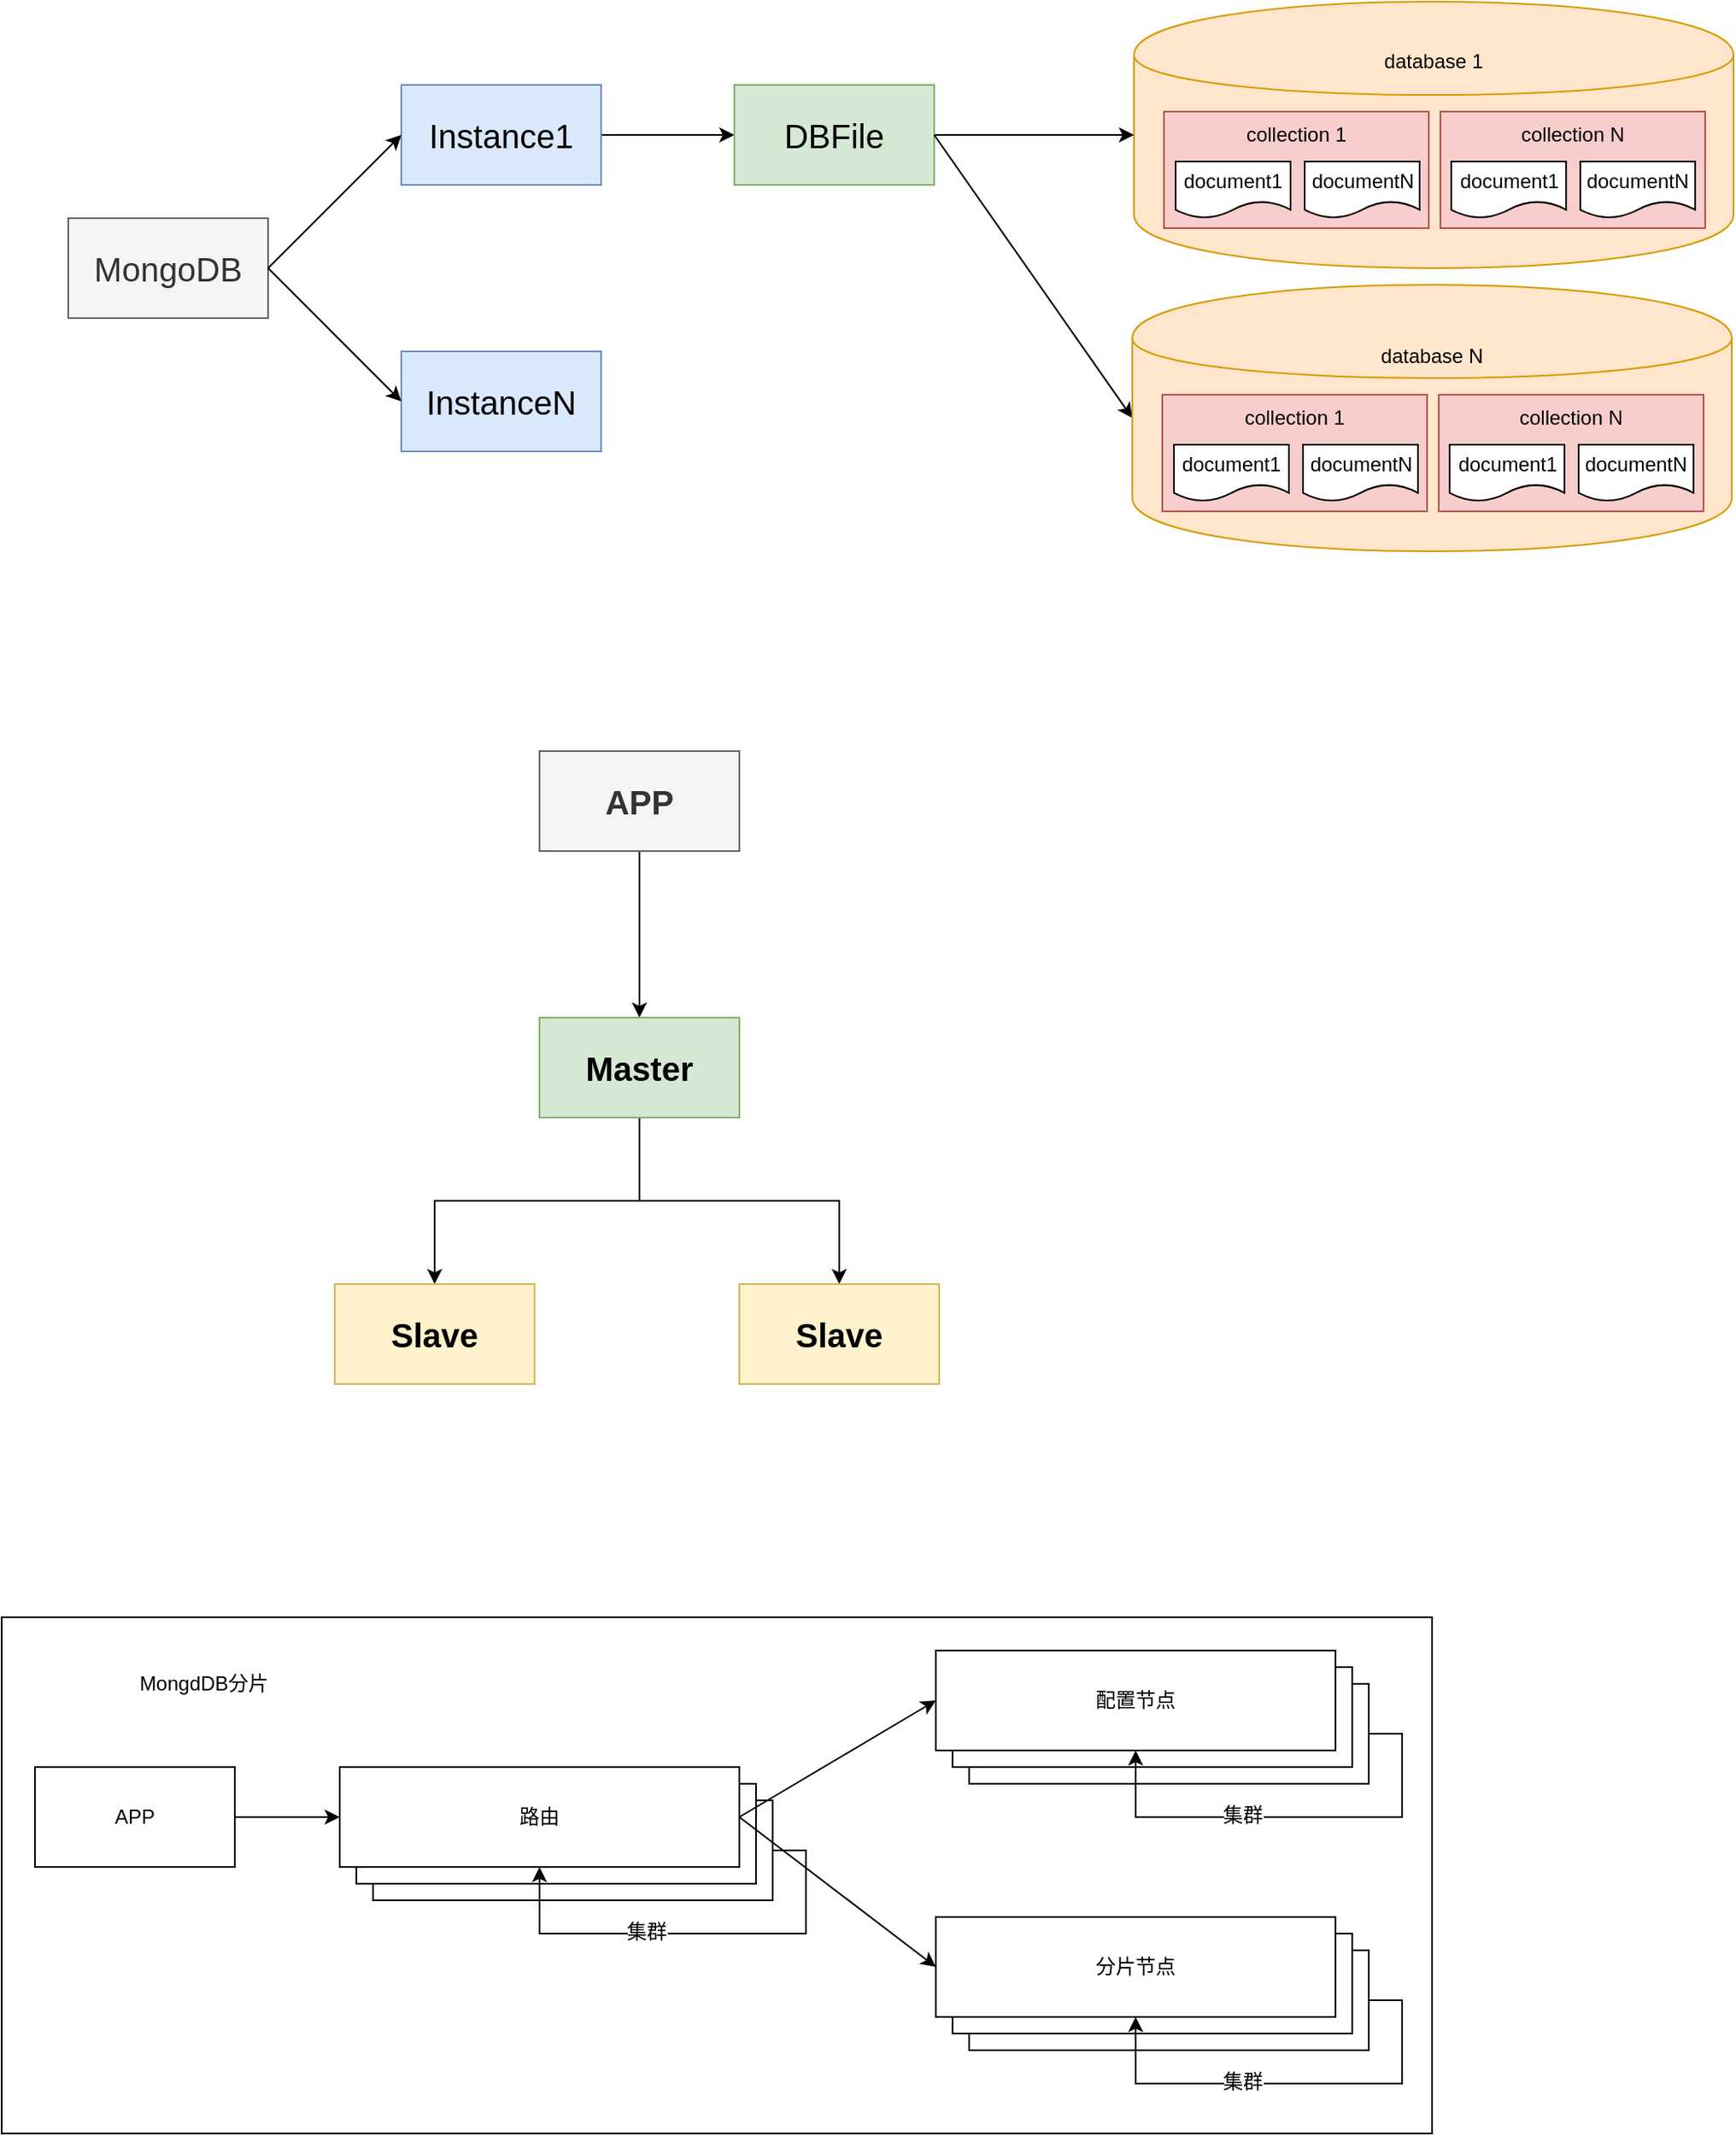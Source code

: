 <mxfile version="12.1.7" type="device" pages="1"><diagram id="ErYk1C7J16shPg2j-KtX" name="Page-1"><mxGraphModel dx="-353" dy="-277" grid="1" gridSize="10" guides="1" tooltips="1" connect="1" arrows="1" fold="1" page="1" pageScale="1" pageWidth="827" pageHeight="1169" math="0" shadow="0"><root><mxCell id="0"/><mxCell id="1" parent="0"/><mxCell id="kAEgN0xDngtRAiuXg7v5-12" value="database 1&lt;br&gt;&lt;br&gt;&lt;br&gt;&lt;br&gt;&lt;br&gt;&lt;br&gt;&lt;br&gt;&lt;br&gt;&lt;br&gt;&lt;br&gt;" style="shape=cylinder;whiteSpace=wrap;html=1;boundedLbl=1;backgroundOutline=1;align=center;verticalAlign=middle;labelPosition=center;verticalLabelPosition=middle;fillColor=#ffe6cc;strokeColor=#d79b00;" vertex="1" parent="1"><mxGeometry x="2400" y="1270" width="360" height="160" as="geometry"/></mxCell><mxCell id="6B2jhc-2Cg8UWgjbMZ90-31" style="edgeStyle=orthogonalEdgeStyle;rounded=0;orthogonalLoop=1;jettySize=auto;html=1;exitX=0.5;exitY=1;exitDx=0;exitDy=0;" parent="1" source="6B2jhc-2Cg8UWgjbMZ90-26" target="6B2jhc-2Cg8UWgjbMZ90-27" edge="1"><mxGeometry relative="1" as="geometry"/></mxCell><mxCell id="6B2jhc-2Cg8UWgjbMZ90-26" value="APP" style="rounded=0;whiteSpace=wrap;html=1;fillColor=#f5f5f5;strokeColor=#666666;fontColor=#333333;fontSize=20;fontStyle=1" parent="1" vertex="1"><mxGeometry x="2043" y="1720" width="120" height="60" as="geometry"/></mxCell><mxCell id="6B2jhc-2Cg8UWgjbMZ90-32" style="edgeStyle=orthogonalEdgeStyle;rounded=0;orthogonalLoop=1;jettySize=auto;html=1;exitX=0.5;exitY=1;exitDx=0;exitDy=0;entryX=0.5;entryY=0;entryDx=0;entryDy=0;" parent="1" source="6B2jhc-2Cg8UWgjbMZ90-27" target="6B2jhc-2Cg8UWgjbMZ90-28" edge="1"><mxGeometry relative="1" as="geometry"/></mxCell><mxCell id="6B2jhc-2Cg8UWgjbMZ90-33" style="edgeStyle=orthogonalEdgeStyle;rounded=0;orthogonalLoop=1;jettySize=auto;html=1;exitX=0.5;exitY=1;exitDx=0;exitDy=0;" parent="1" source="6B2jhc-2Cg8UWgjbMZ90-27" target="6B2jhc-2Cg8UWgjbMZ90-29" edge="1"><mxGeometry relative="1" as="geometry"/></mxCell><mxCell id="6B2jhc-2Cg8UWgjbMZ90-27" value="Master" style="rounded=0;whiteSpace=wrap;html=1;fillColor=#d5e8d4;strokeColor=#82b366;fontSize=20;fontStyle=1" parent="1" vertex="1"><mxGeometry x="2043" y="1880" width="120" height="60" as="geometry"/></mxCell><mxCell id="6B2jhc-2Cg8UWgjbMZ90-28" value="Slave" style="rounded=0;whiteSpace=wrap;html=1;fillColor=#fff2cc;strokeColor=#d6b656;fontSize=20;fontStyle=1" parent="1" vertex="1"><mxGeometry x="1920" y="2040" width="120" height="60" as="geometry"/></mxCell><mxCell id="6B2jhc-2Cg8UWgjbMZ90-29" value="Slave" style="rounded=0;whiteSpace=wrap;html=1;fillColor=#fff2cc;strokeColor=#d6b656;fontSize=20;fontStyle=1" parent="1" vertex="1"><mxGeometry x="2163" y="2040" width="120" height="60" as="geometry"/></mxCell><mxCell id="6B2jhc-2Cg8UWgjbMZ90-34" value="MongoDB" style="rounded=0;whiteSpace=wrap;html=1;fontSize=20;fillColor=#f5f5f5;strokeColor=#666666;fontColor=#333333;" parent="1" vertex="1"><mxGeometry x="1760" y="1400" width="120" height="60" as="geometry"/></mxCell><mxCell id="kAEgN0xDngtRAiuXg7v5-4" value="" style="edgeStyle=orthogonalEdgeStyle;rounded=0;orthogonalLoop=1;jettySize=auto;html=1;" edge="1" parent="1" source="6B2jhc-2Cg8UWgjbMZ90-35" target="6B2jhc-2Cg8UWgjbMZ90-38"><mxGeometry relative="1" as="geometry"/></mxCell><mxCell id="6B2jhc-2Cg8UWgjbMZ90-35" value="Instance1" style="rounded=0;whiteSpace=wrap;html=1;fontSize=20;fillColor=#dae8fc;strokeColor=#6c8ebf;" parent="1" vertex="1"><mxGeometry x="1960" y="1320" width="120" height="60" as="geometry"/></mxCell><mxCell id="6B2jhc-2Cg8UWgjbMZ90-37" value="InstanceN" style="rounded=0;whiteSpace=wrap;html=1;fontSize=20;fillColor=#dae8fc;strokeColor=#6c8ebf;" parent="1" vertex="1"><mxGeometry x="1960" y="1480" width="120" height="60" as="geometry"/></mxCell><mxCell id="kAEgN0xDngtRAiuXg7v5-6" value="" style="edgeStyle=orthogonalEdgeStyle;rounded=0;orthogonalLoop=1;jettySize=auto;html=1;entryX=0;entryY=0.5;entryDx=0;entryDy=0;" edge="1" parent="1" source="6B2jhc-2Cg8UWgjbMZ90-38"><mxGeometry relative="1" as="geometry"><mxPoint x="2400" y="1350" as="targetPoint"/></mxGeometry></mxCell><mxCell id="6B2jhc-2Cg8UWgjbMZ90-38" value="DBFile" style="rounded=0;whiteSpace=wrap;html=1;fontSize=20;fillColor=#d5e8d4;strokeColor=#82b366;" parent="1" vertex="1"><mxGeometry x="2160" y="1320" width="120" height="60" as="geometry"/></mxCell><mxCell id="6B2jhc-2Cg8UWgjbMZ90-40" value="" style="endArrow=classic;html=1;fontSize=20;entryX=0;entryY=0.5;entryDx=0;entryDy=0;exitX=1;exitY=0.5;exitDx=0;exitDy=0;" parent="1" source="6B2jhc-2Cg8UWgjbMZ90-34" target="6B2jhc-2Cg8UWgjbMZ90-35" edge="1"><mxGeometry width="50" height="50" relative="1" as="geometry"><mxPoint x="1890" y="1410" as="sourcePoint"/><mxPoint x="1940" y="1360" as="targetPoint"/></mxGeometry></mxCell><mxCell id="6B2jhc-2Cg8UWgjbMZ90-41" value="" style="endArrow=classic;html=1;fontSize=20;entryX=0;entryY=0.5;entryDx=0;entryDy=0;exitX=1;exitY=0.5;exitDx=0;exitDy=0;" parent="1" source="6B2jhc-2Cg8UWgjbMZ90-34" target="6B2jhc-2Cg8UWgjbMZ90-37" edge="1"><mxGeometry width="50" height="50" relative="1" as="geometry"><mxPoint x="1890" y="1440" as="sourcePoint"/><mxPoint x="1970" y="1360" as="targetPoint"/></mxGeometry></mxCell><mxCell id="kAEgN0xDngtRAiuXg7v5-7" value="" style="endArrow=classic;html=1;exitX=1;exitY=0.5;exitDx=0;exitDy=0;entryX=0;entryY=0.5;entryDx=0;entryDy=0;" edge="1" parent="1" source="6B2jhc-2Cg8UWgjbMZ90-38"><mxGeometry width="50" height="50" relative="1" as="geometry"><mxPoint x="2260" y="1480" as="sourcePoint"/><mxPoint x="2399" y="1520" as="targetPoint"/></mxGeometry></mxCell><mxCell id="kAEgN0xDngtRAiuXg7v5-14" value="collection 1&lt;br&gt;&lt;br&gt;&lt;br&gt;&lt;br&gt;" style="rounded=0;whiteSpace=wrap;html=1;align=center;fillColor=#f8cecc;strokeColor=#b85450;" vertex="1" parent="1"><mxGeometry x="2418" y="1336" width="159" height="70" as="geometry"/></mxCell><mxCell id="kAEgN0xDngtRAiuXg7v5-16" value="&lt;span style=&quot;white-space: normal&quot;&gt;collection N&lt;br&gt;&lt;br&gt;&lt;br&gt;&lt;br&gt;&lt;/span&gt;" style="rounded=0;whiteSpace=wrap;html=1;align=center;fillColor=#f8cecc;strokeColor=#b85450;" vertex="1" parent="1"><mxGeometry x="2584" y="1336" width="159" height="70" as="geometry"/></mxCell><mxCell id="kAEgN0xDngtRAiuXg7v5-17" value="document1" style="shape=document;whiteSpace=wrap;html=1;boundedLbl=1;align=center;" vertex="1" parent="1"><mxGeometry x="2425" y="1366" width="69" height="34" as="geometry"/></mxCell><mxCell id="kAEgN0xDngtRAiuXg7v5-18" value="documentN" style="shape=document;whiteSpace=wrap;html=1;boundedLbl=1;align=center;" vertex="1" parent="1"><mxGeometry x="2502.5" y="1366" width="69" height="34" as="geometry"/></mxCell><mxCell id="kAEgN0xDngtRAiuXg7v5-19" value="document1" style="shape=document;whiteSpace=wrap;html=1;boundedLbl=1;align=center;" vertex="1" parent="1"><mxGeometry x="2590.5" y="1366" width="69" height="34" as="geometry"/></mxCell><mxCell id="kAEgN0xDngtRAiuXg7v5-20" value="documentN" style="shape=document;whiteSpace=wrap;html=1;boundedLbl=1;align=center;" vertex="1" parent="1"><mxGeometry x="2668" y="1366" width="69" height="34" as="geometry"/></mxCell><mxCell id="kAEgN0xDngtRAiuXg7v5-21" value="database N&lt;br&gt;&lt;br&gt;&lt;br&gt;&lt;br&gt;&lt;br&gt;&lt;br&gt;&lt;br&gt;&lt;br&gt;&lt;br&gt;" style="shape=cylinder;whiteSpace=wrap;html=1;boundedLbl=1;backgroundOutline=1;align=center;verticalAlign=middle;labelPosition=center;verticalLabelPosition=middle;fillColor=#ffe6cc;strokeColor=#d79b00;" vertex="1" parent="1"><mxGeometry x="2399" y="1440" width="360" height="160" as="geometry"/></mxCell><mxCell id="kAEgN0xDngtRAiuXg7v5-22" value="collection 1&lt;br&gt;&lt;br&gt;&lt;br&gt;&lt;br&gt;" style="rounded=0;whiteSpace=wrap;html=1;align=center;fillColor=#f8cecc;strokeColor=#b85450;" vertex="1" parent="1"><mxGeometry x="2417" y="1506" width="159" height="70" as="geometry"/></mxCell><mxCell id="kAEgN0xDngtRAiuXg7v5-23" value="&lt;span style=&quot;white-space: normal&quot;&gt;collection N&lt;br&gt;&lt;br&gt;&lt;br&gt;&lt;br&gt;&lt;/span&gt;" style="rounded=0;whiteSpace=wrap;html=1;align=center;fillColor=#f8cecc;strokeColor=#b85450;" vertex="1" parent="1"><mxGeometry x="2583" y="1506" width="159" height="70" as="geometry"/></mxCell><mxCell id="kAEgN0xDngtRAiuXg7v5-24" value="document1" style="shape=document;whiteSpace=wrap;html=1;boundedLbl=1;align=center;" vertex="1" parent="1"><mxGeometry x="2424" y="1536" width="69" height="34" as="geometry"/></mxCell><mxCell id="kAEgN0xDngtRAiuXg7v5-25" value="documentN" style="shape=document;whiteSpace=wrap;html=1;boundedLbl=1;align=center;" vertex="1" parent="1"><mxGeometry x="2501.5" y="1536" width="69" height="34" as="geometry"/></mxCell><mxCell id="kAEgN0xDngtRAiuXg7v5-26" value="document1" style="shape=document;whiteSpace=wrap;html=1;boundedLbl=1;align=center;" vertex="1" parent="1"><mxGeometry x="2589.5" y="1536" width="69" height="34" as="geometry"/></mxCell><mxCell id="kAEgN0xDngtRAiuXg7v5-27" value="documentN" style="shape=document;whiteSpace=wrap;html=1;boundedLbl=1;align=center;" vertex="1" parent="1"><mxGeometry x="2667" y="1536" width="69" height="34" as="geometry"/></mxCell><mxCell id="j-ZbJIzAIpb6n9xI-eRv-2" value="" style="rounded=0;whiteSpace=wrap;html=1;align=center;" parent="1" vertex="1"><mxGeometry x="1720" y="2240" width="859" height="310" as="geometry"/></mxCell><mxCell id="j-ZbJIzAIpb6n9xI-eRv-3" value="APP" style="rounded=0;whiteSpace=wrap;html=1;align=center;" parent="1" vertex="1"><mxGeometry x="1740" y="2330" width="120" height="60" as="geometry"/></mxCell><mxCell id="j-ZbJIzAIpb6n9xI-eRv-4" value="" style="group" parent="1" vertex="1" connectable="0"><mxGeometry x="1923" y="2330" width="260" height="80" as="geometry"/></mxCell><mxCell id="j-ZbJIzAIpb6n9xI-eRv-5" value="" style="rounded=0;whiteSpace=wrap;html=1;" parent="j-ZbJIzAIpb6n9xI-eRv-4" vertex="1"><mxGeometry x="20" y="20" width="240" height="60" as="geometry"/></mxCell><mxCell id="j-ZbJIzAIpb6n9xI-eRv-6" value="" style="rounded=0;whiteSpace=wrap;html=1;" parent="j-ZbJIzAIpb6n9xI-eRv-4" vertex="1"><mxGeometry x="10" y="10" width="240" height="60" as="geometry"/></mxCell><mxCell id="j-ZbJIzAIpb6n9xI-eRv-7" value="路由" style="rounded=0;whiteSpace=wrap;html=1;" parent="j-ZbJIzAIpb6n9xI-eRv-4" vertex="1"><mxGeometry width="240" height="60" as="geometry"/></mxCell><mxCell id="j-ZbJIzAIpb6n9xI-eRv-8" style="edgeStyle=orthogonalEdgeStyle;rounded=0;orthogonalLoop=1;jettySize=auto;html=1;exitX=1;exitY=0.5;exitDx=0;exitDy=0;entryX=0.5;entryY=1;entryDx=0;entryDy=0;" parent="j-ZbJIzAIpb6n9xI-eRv-4" source="j-ZbJIzAIpb6n9xI-eRv-5" target="j-ZbJIzAIpb6n9xI-eRv-7" edge="1"><mxGeometry relative="1" as="geometry"><Array as="points"><mxPoint x="280" y="50"/><mxPoint x="280" y="100"/><mxPoint x="120" y="100"/></Array></mxGeometry></mxCell><mxCell id="j-ZbJIzAIpb6n9xI-eRv-9" value="集群" style="text;html=1;resizable=0;points=[];align=center;verticalAlign=middle;labelBackgroundColor=#ffffff;" parent="j-ZbJIzAIpb6n9xI-eRv-8" vertex="1" connectable="0"><mxGeometry x="0.234" y="-1" relative="1" as="geometry"><mxPoint as="offset"/></mxGeometry></mxCell><mxCell id="j-ZbJIzAIpb6n9xI-eRv-10" value="" style="group" parent="1" vertex="1" connectable="0"><mxGeometry x="2281" y="2260" width="260" height="80" as="geometry"/></mxCell><mxCell id="j-ZbJIzAIpb6n9xI-eRv-11" value="" style="rounded=0;whiteSpace=wrap;html=1;" parent="j-ZbJIzAIpb6n9xI-eRv-10" vertex="1"><mxGeometry x="20" y="20" width="240" height="60" as="geometry"/></mxCell><mxCell id="j-ZbJIzAIpb6n9xI-eRv-12" value="" style="rounded=0;whiteSpace=wrap;html=1;" parent="j-ZbJIzAIpb6n9xI-eRv-10" vertex="1"><mxGeometry x="10" y="10" width="240" height="60" as="geometry"/></mxCell><mxCell id="j-ZbJIzAIpb6n9xI-eRv-13" value="配置节点" style="rounded=0;whiteSpace=wrap;html=1;" parent="j-ZbJIzAIpb6n9xI-eRv-10" vertex="1"><mxGeometry width="240" height="60" as="geometry"/></mxCell><mxCell id="j-ZbJIzAIpb6n9xI-eRv-14" style="edgeStyle=orthogonalEdgeStyle;rounded=0;orthogonalLoop=1;jettySize=auto;html=1;exitX=1;exitY=0.5;exitDx=0;exitDy=0;entryX=0.5;entryY=1;entryDx=0;entryDy=0;" parent="j-ZbJIzAIpb6n9xI-eRv-10" source="j-ZbJIzAIpb6n9xI-eRv-11" target="j-ZbJIzAIpb6n9xI-eRv-13" edge="1"><mxGeometry relative="1" as="geometry"><Array as="points"><mxPoint x="280" y="50"/><mxPoint x="280" y="100"/><mxPoint x="120" y="100"/></Array></mxGeometry></mxCell><mxCell id="j-ZbJIzAIpb6n9xI-eRv-15" value="集群" style="text;html=1;resizable=0;points=[];align=center;verticalAlign=middle;labelBackgroundColor=#ffffff;" parent="j-ZbJIzAIpb6n9xI-eRv-14" vertex="1" connectable="0"><mxGeometry x="0.234" y="-1" relative="1" as="geometry"><mxPoint as="offset"/></mxGeometry></mxCell><mxCell id="j-ZbJIzAIpb6n9xI-eRv-16" value="" style="group" parent="1" vertex="1" connectable="0"><mxGeometry x="2281" y="2420" width="260" height="80" as="geometry"/></mxCell><mxCell id="j-ZbJIzAIpb6n9xI-eRv-17" value="" style="rounded=0;whiteSpace=wrap;html=1;" parent="j-ZbJIzAIpb6n9xI-eRv-16" vertex="1"><mxGeometry x="20" y="20" width="240" height="60" as="geometry"/></mxCell><mxCell id="j-ZbJIzAIpb6n9xI-eRv-18" value="" style="rounded=0;whiteSpace=wrap;html=1;" parent="j-ZbJIzAIpb6n9xI-eRv-16" vertex="1"><mxGeometry x="10" y="10" width="240" height="60" as="geometry"/></mxCell><mxCell id="j-ZbJIzAIpb6n9xI-eRv-19" value="分片节点" style="rounded=0;whiteSpace=wrap;html=1;" parent="j-ZbJIzAIpb6n9xI-eRv-16" vertex="1"><mxGeometry width="240" height="60" as="geometry"/></mxCell><mxCell id="j-ZbJIzAIpb6n9xI-eRv-20" style="edgeStyle=orthogonalEdgeStyle;rounded=0;orthogonalLoop=1;jettySize=auto;html=1;exitX=1;exitY=0.5;exitDx=0;exitDy=0;entryX=0.5;entryY=1;entryDx=0;entryDy=0;" parent="j-ZbJIzAIpb6n9xI-eRv-16" source="j-ZbJIzAIpb6n9xI-eRv-17" target="j-ZbJIzAIpb6n9xI-eRv-19" edge="1"><mxGeometry relative="1" as="geometry"><Array as="points"><mxPoint x="280" y="50"/><mxPoint x="280" y="100"/><mxPoint x="120" y="100"/></Array></mxGeometry></mxCell><mxCell id="j-ZbJIzAIpb6n9xI-eRv-21" value="集群" style="text;html=1;resizable=0;points=[];align=center;verticalAlign=middle;labelBackgroundColor=#ffffff;" parent="j-ZbJIzAIpb6n9xI-eRv-20" vertex="1" connectable="0"><mxGeometry x="0.234" y="-1" relative="1" as="geometry"><mxPoint as="offset"/></mxGeometry></mxCell><mxCell id="j-ZbJIzAIpb6n9xI-eRv-22" value="" style="endArrow=classic;html=1;exitX=1;exitY=0.5;exitDx=0;exitDy=0;entryX=0;entryY=0.5;entryDx=0;entryDy=0;" parent="1" edge="1" target="j-ZbJIzAIpb6n9xI-eRv-13" source="j-ZbJIzAIpb6n9xI-eRv-7"><mxGeometry width="50" height="50" relative="1" as="geometry"><mxPoint x="2211" y="2340" as="sourcePoint"/><mxPoint x="2261" y="2290" as="targetPoint"/></mxGeometry></mxCell><mxCell id="j-ZbJIzAIpb6n9xI-eRv-23" value="" style="endArrow=classic;html=1;exitX=1;exitY=0.5;exitDx=0;exitDy=0;entryX=0;entryY=0.5;entryDx=0;entryDy=0;" parent="1" edge="1" target="j-ZbJIzAIpb6n9xI-eRv-19" source="j-ZbJIzAIpb6n9xI-eRv-7"><mxGeometry width="50" height="50" relative="1" as="geometry"><mxPoint x="2211" y="2390" as="sourcePoint"/><mxPoint x="2271" y="2460" as="targetPoint"/></mxGeometry></mxCell><mxCell id="j-ZbJIzAIpb6n9xI-eRv-24" value="" style="endArrow=classic;html=1;exitX=1;exitY=0.5;exitDx=0;exitDy=0;entryX=0;entryY=0.5;entryDx=0;entryDy=0;" parent="1" source="j-ZbJIzAIpb6n9xI-eRv-3" target="j-ZbJIzAIpb6n9xI-eRv-7" edge="1"><mxGeometry width="50" height="50" relative="1" as="geometry"><mxPoint x="1871" y="2390" as="sourcePoint"/><mxPoint x="1921" y="2340" as="targetPoint"/></mxGeometry></mxCell><mxCell id="j-ZbJIzAIpb6n9xI-eRv-25" value="MongdDB分片&lt;br&gt;" style="text;html=1;strokeColor=none;fillColor=none;align=center;verticalAlign=middle;whiteSpace=wrap;rounded=0;" parent="1" vertex="1"><mxGeometry x="1772" y="2270" width="139" height="20" as="geometry"/></mxCell></root></mxGraphModel></diagram></mxfile>
